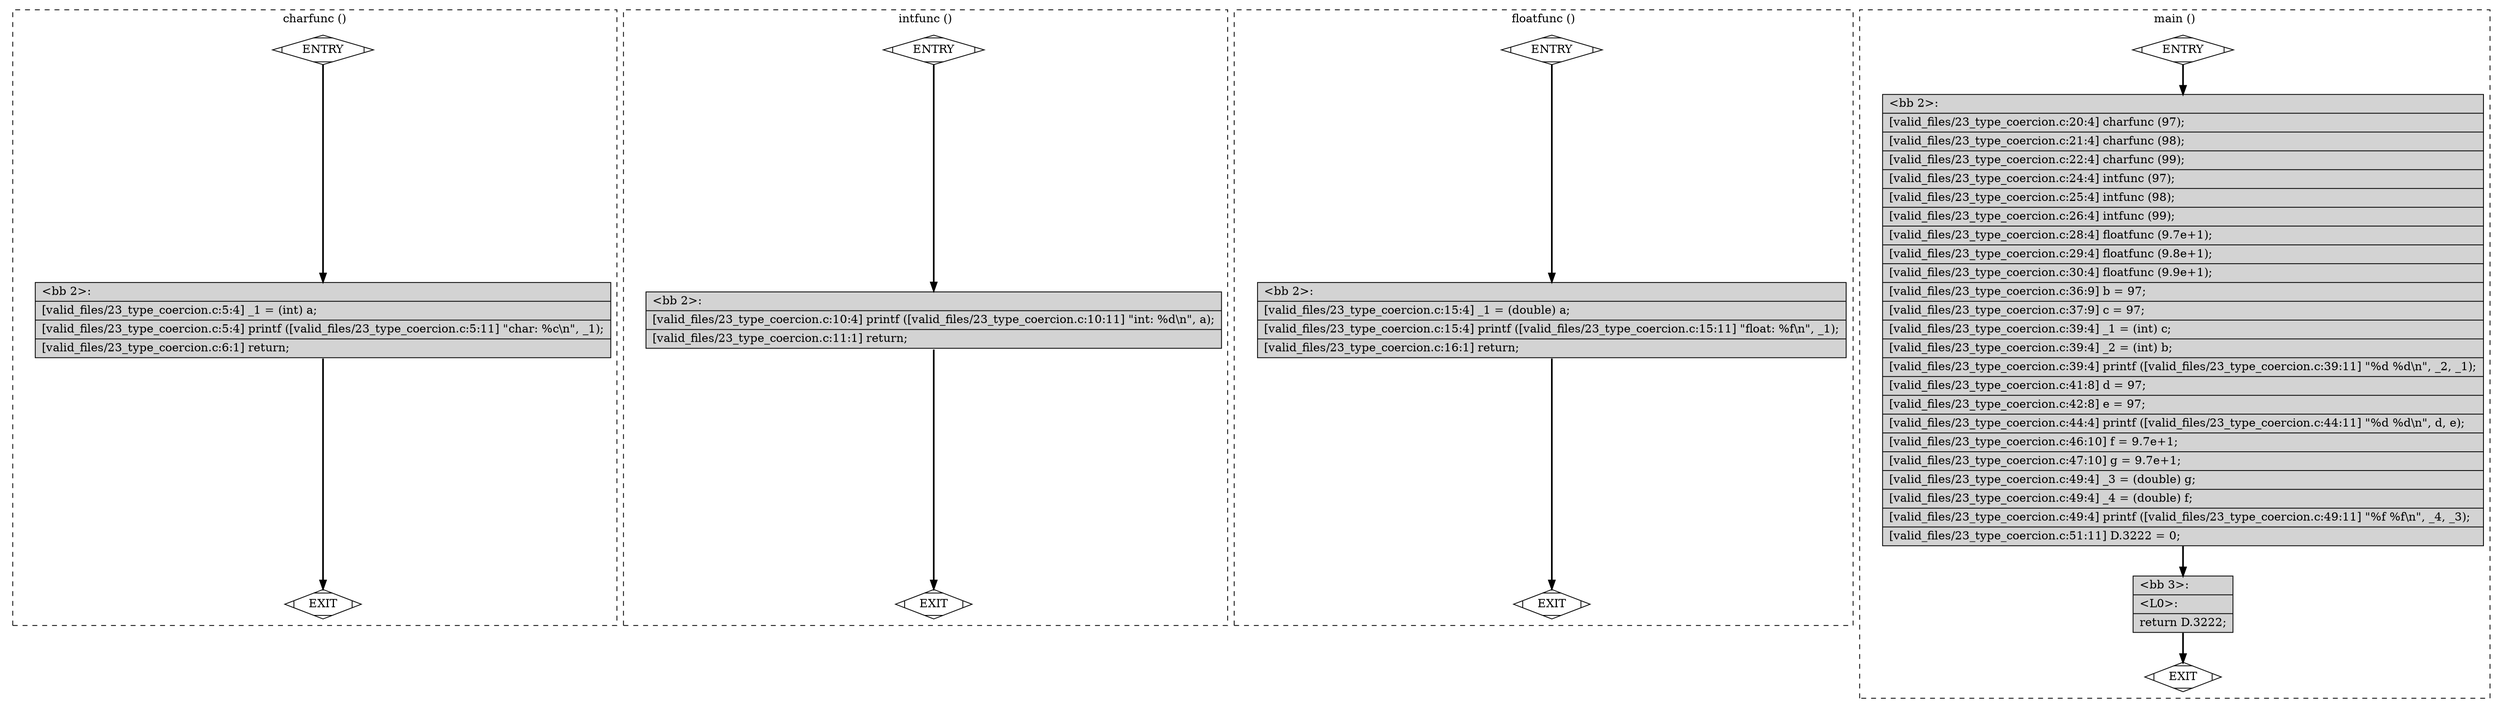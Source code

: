 digraph "a-23_type_coercion.c.015t.cfg" {
overlap=false;
subgraph "cluster_charfunc" {
	style="dashed";
	color="black";
	label="charfunc ()";
	fn_0_basic_block_0 [shape=Mdiamond,style=filled,fillcolor=white,label="ENTRY"];

	fn_0_basic_block_1 [shape=Mdiamond,style=filled,fillcolor=white,label="EXIT"];

	fn_0_basic_block_2 [shape=record,style=filled,fillcolor=lightgrey,label="{\<bb\ 2\>:\l\
|[valid_files/23_type_coercion.c:5:4]\ _1\ =\ (int)\ a;\l\
|[valid_files/23_type_coercion.c:5:4]\ printf\ ([valid_files/23_type_coercion.c:5:11]\ \"char:\ %c\\n\",\ _1);\l\
|[valid_files/23_type_coercion.c:6:1]\ return;\l\
}"];

	fn_0_basic_block_0:s -> fn_0_basic_block_2:n [style="solid,bold",color=black,weight=100,constraint=true];
	fn_0_basic_block_2:s -> fn_0_basic_block_1:n [style="solid,bold",color=black,weight=10,constraint=true];
	fn_0_basic_block_0:s -> fn_0_basic_block_1:n [style="invis",constraint=true];
}
subgraph "cluster_intfunc" {
	style="dashed";
	color="black";
	label="intfunc ()";
	fn_1_basic_block_0 [shape=Mdiamond,style=filled,fillcolor=white,label="ENTRY"];

	fn_1_basic_block_1 [shape=Mdiamond,style=filled,fillcolor=white,label="EXIT"];

	fn_1_basic_block_2 [shape=record,style=filled,fillcolor=lightgrey,label="{\<bb\ 2\>:\l\
|[valid_files/23_type_coercion.c:10:4]\ printf\ ([valid_files/23_type_coercion.c:10:11]\ \"int:\ %d\\n\",\ a);\l\
|[valid_files/23_type_coercion.c:11:1]\ return;\l\
}"];

	fn_1_basic_block_0:s -> fn_1_basic_block_2:n [style="solid,bold",color=black,weight=100,constraint=true];
	fn_1_basic_block_2:s -> fn_1_basic_block_1:n [style="solid,bold",color=black,weight=10,constraint=true];
	fn_1_basic_block_0:s -> fn_1_basic_block_1:n [style="invis",constraint=true];
}
subgraph "cluster_floatfunc" {
	style="dashed";
	color="black";
	label="floatfunc ()";
	fn_2_basic_block_0 [shape=Mdiamond,style=filled,fillcolor=white,label="ENTRY"];

	fn_2_basic_block_1 [shape=Mdiamond,style=filled,fillcolor=white,label="EXIT"];

	fn_2_basic_block_2 [shape=record,style=filled,fillcolor=lightgrey,label="{\<bb\ 2\>:\l\
|[valid_files/23_type_coercion.c:15:4]\ _1\ =\ (double)\ a;\l\
|[valid_files/23_type_coercion.c:15:4]\ printf\ ([valid_files/23_type_coercion.c:15:11]\ \"float:\ %f\\n\",\ _1);\l\
|[valid_files/23_type_coercion.c:16:1]\ return;\l\
}"];

	fn_2_basic_block_0:s -> fn_2_basic_block_2:n [style="solid,bold",color=black,weight=100,constraint=true];
	fn_2_basic_block_2:s -> fn_2_basic_block_1:n [style="solid,bold",color=black,weight=10,constraint=true];
	fn_2_basic_block_0:s -> fn_2_basic_block_1:n [style="invis",constraint=true];
}
subgraph "cluster_main" {
	style="dashed";
	color="black";
	label="main ()";
	fn_3_basic_block_0 [shape=Mdiamond,style=filled,fillcolor=white,label="ENTRY"];

	fn_3_basic_block_1 [shape=Mdiamond,style=filled,fillcolor=white,label="EXIT"];

	fn_3_basic_block_2 [shape=record,style=filled,fillcolor=lightgrey,label="{\<bb\ 2\>:\l\
|[valid_files/23_type_coercion.c:20:4]\ charfunc\ (97);\l\
|[valid_files/23_type_coercion.c:21:4]\ charfunc\ (98);\l\
|[valid_files/23_type_coercion.c:22:4]\ charfunc\ (99);\l\
|[valid_files/23_type_coercion.c:24:4]\ intfunc\ (97);\l\
|[valid_files/23_type_coercion.c:25:4]\ intfunc\ (98);\l\
|[valid_files/23_type_coercion.c:26:4]\ intfunc\ (99);\l\
|[valid_files/23_type_coercion.c:28:4]\ floatfunc\ (9.7e+1);\l\
|[valid_files/23_type_coercion.c:29:4]\ floatfunc\ (9.8e+1);\l\
|[valid_files/23_type_coercion.c:30:4]\ floatfunc\ (9.9e+1);\l\
|[valid_files/23_type_coercion.c:36:9]\ b\ =\ 97;\l\
|[valid_files/23_type_coercion.c:37:9]\ c\ =\ 97;\l\
|[valid_files/23_type_coercion.c:39:4]\ _1\ =\ (int)\ c;\l\
|[valid_files/23_type_coercion.c:39:4]\ _2\ =\ (int)\ b;\l\
|[valid_files/23_type_coercion.c:39:4]\ printf\ ([valid_files/23_type_coercion.c:39:11]\ \"%d\ %d\\n\",\ _2,\ _1);\l\
|[valid_files/23_type_coercion.c:41:8]\ d\ =\ 97;\l\
|[valid_files/23_type_coercion.c:42:8]\ e\ =\ 97;\l\
|[valid_files/23_type_coercion.c:44:4]\ printf\ ([valid_files/23_type_coercion.c:44:11]\ \"%d\ %d\\n\",\ d,\ e);\l\
|[valid_files/23_type_coercion.c:46:10]\ f\ =\ 9.7e+1;\l\
|[valid_files/23_type_coercion.c:47:10]\ g\ =\ 9.7e+1;\l\
|[valid_files/23_type_coercion.c:49:4]\ _3\ =\ (double)\ g;\l\
|[valid_files/23_type_coercion.c:49:4]\ _4\ =\ (double)\ f;\l\
|[valid_files/23_type_coercion.c:49:4]\ printf\ ([valid_files/23_type_coercion.c:49:11]\ \"%f\ %f\\n\",\ _4,\ _3);\l\
|[valid_files/23_type_coercion.c:51:11]\ D.3222\ =\ 0;\l\
}"];

	fn_3_basic_block_3 [shape=record,style=filled,fillcolor=lightgrey,label="{\<bb\ 3\>:\l\
|\<L0\>:\l\
|return\ D.3222;\l\
}"];

	fn_3_basic_block_0:s -> fn_3_basic_block_2:n [style="solid,bold",color=black,weight=100,constraint=true];
	fn_3_basic_block_2:s -> fn_3_basic_block_3:n [style="solid,bold",color=black,weight=100,constraint=true];
	fn_3_basic_block_3:s -> fn_3_basic_block_1:n [style="solid,bold",color=black,weight=10,constraint=true];
	fn_3_basic_block_0:s -> fn_3_basic_block_1:n [style="invis",constraint=true];
}
}
